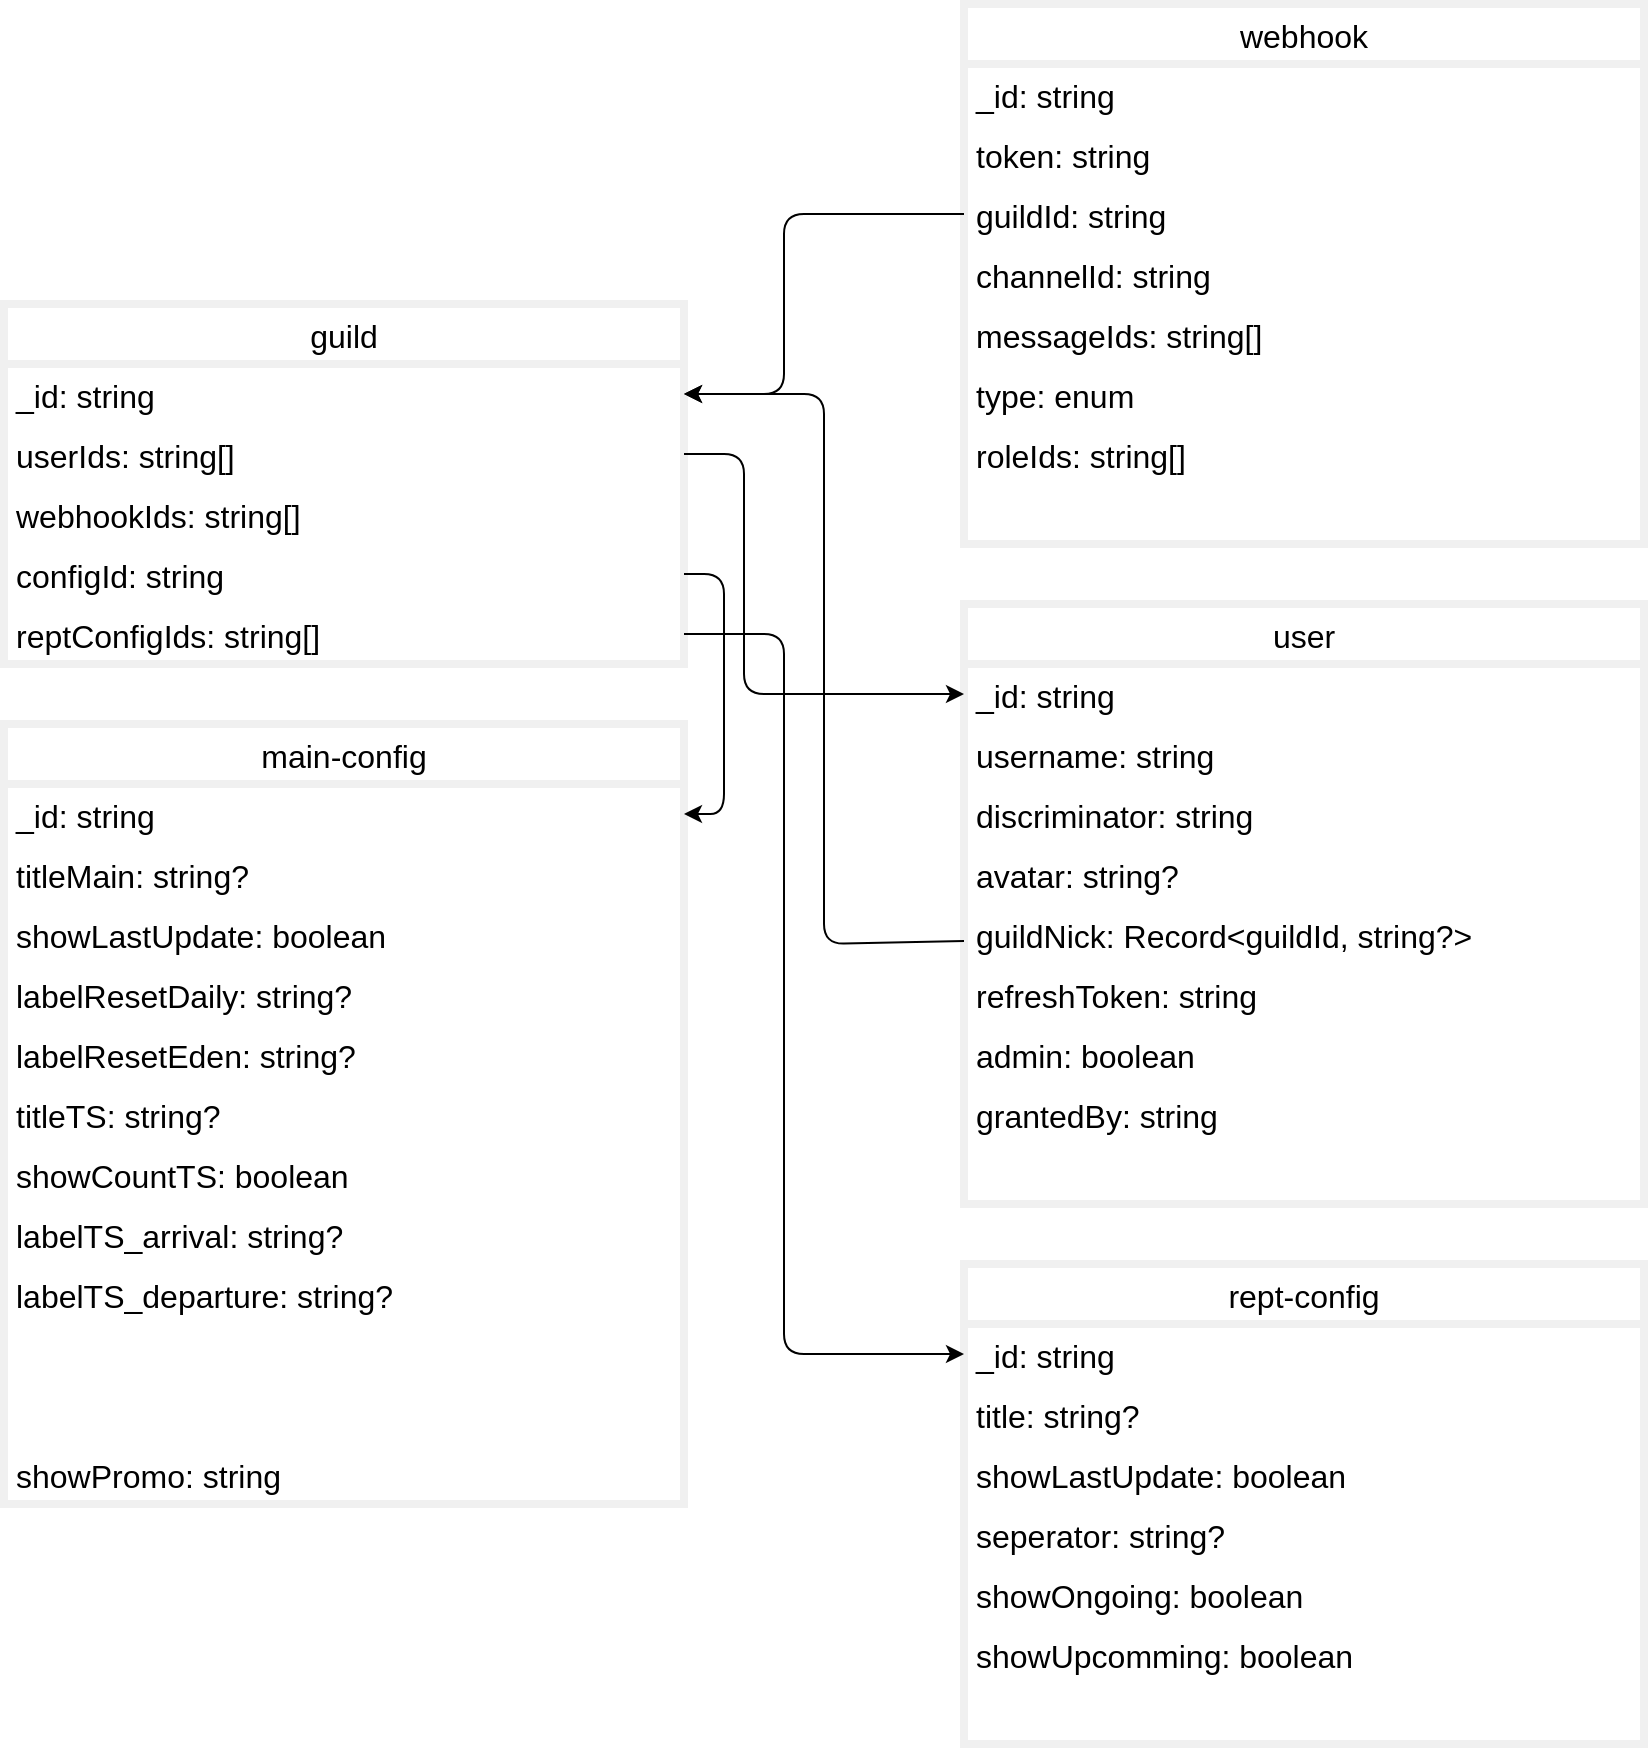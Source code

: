 <mxfile>
    <diagram id="b4qnzIteAh9iKF8IA0J6" name="Page-1">
        <mxGraphModel dx="1003" dy="693" grid="1" gridSize="10" guides="1" tooltips="1" connect="1" arrows="1" fold="1" page="1" pageScale="1" pageWidth="3300" pageHeight="4681" math="0" shadow="0">
            <root>
                <mxCell id="0"/>
                <mxCell id="1" parent="0"/>
                <mxCell id="4" value="guild" style="swimlane;fontStyle=0;childLayout=stackLayout;horizontal=1;startSize=30;horizontalStack=0;resizeParent=1;resizeParentMax=0;resizeLast=0;collapsible=1;marginBottom=0;strokeColor=#F0F0F0;strokeWidth=4;fillColor=none;fontSize=16;" vertex="1" parent="1">
                    <mxGeometry x="210" y="560" width="340" height="180" as="geometry"/>
                </mxCell>
                <mxCell id="5" value="_id: string" style="text;strokeColor=none;fillColor=none;align=left;verticalAlign=middle;spacingLeft=4;spacingRight=4;overflow=hidden;points=[[0,0.5],[1,0.5]];portConstraint=eastwest;rotatable=0;fontSize=16;" vertex="1" parent="4">
                    <mxGeometry y="30" width="340" height="30" as="geometry"/>
                </mxCell>
                <mxCell id="6" value="userIds: string[]" style="text;strokeColor=none;fillColor=none;align=left;verticalAlign=middle;spacingLeft=4;spacingRight=4;overflow=hidden;points=[[0,0.5],[1,0.5]];portConstraint=eastwest;rotatable=0;fontSize=16;" vertex="1" parent="4">
                    <mxGeometry y="60" width="340" height="30" as="geometry"/>
                </mxCell>
                <mxCell id="7" value="webhookIds: string[]" style="text;strokeColor=none;fillColor=none;align=left;verticalAlign=middle;spacingLeft=4;spacingRight=4;overflow=hidden;points=[[0,0.5],[1,0.5]];portConstraint=eastwest;rotatable=0;fontSize=16;" vertex="1" parent="4">
                    <mxGeometry y="90" width="340" height="30" as="geometry"/>
                </mxCell>
                <mxCell id="20" value="configId: string" style="text;strokeColor=none;fillColor=none;align=left;verticalAlign=middle;spacingLeft=4;spacingRight=4;overflow=hidden;points=[[0,0.5],[1,0.5]];portConstraint=eastwest;rotatable=0;fontSize=16;" vertex="1" parent="4">
                    <mxGeometry y="120" width="340" height="30" as="geometry"/>
                </mxCell>
                <mxCell id="80" value="reptConfigIds: string[]" style="text;strokeColor=none;fillColor=none;align=left;verticalAlign=middle;spacingLeft=4;spacingRight=4;overflow=hidden;points=[[0,0.5],[1,0.5]];portConstraint=eastwest;rotatable=0;fontSize=16;" vertex="1" parent="4">
                    <mxGeometry y="150" width="340" height="30" as="geometry"/>
                </mxCell>
                <mxCell id="22" value="user" style="swimlane;fontStyle=0;childLayout=stackLayout;horizontal=1;startSize=30;horizontalStack=0;resizeParent=1;resizeParentMax=0;resizeLast=0;collapsible=1;marginBottom=0;fontSize=16;strokeColor=#F0F0F0;strokeWidth=4;fillColor=none;" vertex="1" parent="1">
                    <mxGeometry x="690" y="710" width="340" height="300" as="geometry"/>
                </mxCell>
                <mxCell id="23" value="_id: string" style="text;strokeColor=none;fillColor=none;align=left;verticalAlign=middle;spacingLeft=4;spacingRight=4;overflow=hidden;points=[[0,0.5],[1,0.5]];portConstraint=eastwest;rotatable=0;fontSize=16;" vertex="1" parent="22">
                    <mxGeometry y="30" width="340" height="30" as="geometry"/>
                </mxCell>
                <mxCell id="24" value="username: string" style="text;strokeColor=none;fillColor=none;align=left;verticalAlign=middle;spacingLeft=4;spacingRight=4;overflow=hidden;points=[[0,0.5],[1,0.5]];portConstraint=eastwest;rotatable=0;fontSize=16;" vertex="1" parent="22">
                    <mxGeometry y="60" width="340" height="30" as="geometry"/>
                </mxCell>
                <mxCell id="25" value="discriminator: string" style="text;strokeColor=none;fillColor=none;align=left;verticalAlign=middle;spacingLeft=4;spacingRight=4;overflow=hidden;points=[[0,0.5],[1,0.5]];portConstraint=eastwest;rotatable=0;fontSize=16;" vertex="1" parent="22">
                    <mxGeometry y="90" width="340" height="30" as="geometry"/>
                </mxCell>
                <mxCell id="29" value="avatar: string?" style="text;strokeColor=none;fillColor=none;align=left;verticalAlign=middle;spacingLeft=4;spacingRight=4;overflow=hidden;points=[[0,0.5],[1,0.5]];portConstraint=eastwest;rotatable=0;fontSize=16;" vertex="1" parent="22">
                    <mxGeometry y="120" width="340" height="30" as="geometry"/>
                </mxCell>
                <mxCell id="28" value="guildNick: Record&lt;guildId, string?&gt;" style="text;strokeColor=none;fillColor=none;align=left;verticalAlign=middle;spacingLeft=4;spacingRight=4;overflow=hidden;points=[[0,0.5],[1,0.5]];portConstraint=eastwest;rotatable=0;fontSize=16;" vertex="1" parent="22">
                    <mxGeometry y="150" width="340" height="30" as="geometry"/>
                </mxCell>
                <mxCell id="27" value="refreshToken: string" style="text;strokeColor=none;fillColor=none;align=left;verticalAlign=middle;spacingLeft=4;spacingRight=4;overflow=hidden;points=[[0,0.5],[1,0.5]];portConstraint=eastwest;rotatable=0;fontSize=16;" vertex="1" parent="22">
                    <mxGeometry y="180" width="340" height="30" as="geometry"/>
                </mxCell>
                <mxCell id="30" value="admin: boolean" style="text;strokeColor=none;fillColor=none;align=left;verticalAlign=middle;spacingLeft=4;spacingRight=4;overflow=hidden;points=[[0,0.5],[1,0.5]];portConstraint=eastwest;rotatable=0;fontSize=16;" vertex="1" parent="22">
                    <mxGeometry y="210" width="340" height="30" as="geometry"/>
                </mxCell>
                <mxCell id="31" value="grantedBy: string" style="text;strokeColor=none;fillColor=none;align=left;verticalAlign=middle;spacingLeft=4;spacingRight=4;overflow=hidden;points=[[0,0.5],[1,0.5]];portConstraint=eastwest;rotatable=0;fontSize=16;" vertex="1" parent="22">
                    <mxGeometry y="240" width="340" height="30" as="geometry"/>
                </mxCell>
                <mxCell id="108" style="text;strokeColor=none;fillColor=none;align=left;verticalAlign=middle;spacingLeft=4;spacingRight=4;overflow=hidden;points=[[0,0.5],[1,0.5]];portConstraint=eastwest;rotatable=0;fontSize=16;" vertex="1" parent="22">
                    <mxGeometry y="270" width="340" height="30" as="geometry"/>
                </mxCell>
                <mxCell id="33" value="" style="edgeStyle=none;html=1;fontSize=16;" edge="1" parent="1" source="6" target="23">
                    <mxGeometry relative="1" as="geometry">
                        <Array as="points">
                            <mxPoint x="580" y="635"/>
                            <mxPoint x="580" y="755"/>
                        </Array>
                    </mxGeometry>
                </mxCell>
                <mxCell id="34" value="" style="edgeStyle=none;html=1;fontSize=16;" edge="1" parent="1" source="28" target="5">
                    <mxGeometry relative="1" as="geometry">
                        <Array as="points">
                            <mxPoint x="620" y="880"/>
                            <mxPoint x="620" y="605"/>
                        </Array>
                    </mxGeometry>
                </mxCell>
                <mxCell id="35" value="webhook" style="swimlane;fontStyle=0;childLayout=stackLayout;horizontal=1;startSize=30;horizontalStack=0;resizeParent=1;resizeParentMax=0;resizeLast=0;collapsible=1;marginBottom=0;fontSize=16;strokeColor=#F0F0F0;strokeWidth=4;fillColor=none;" vertex="1" parent="1">
                    <mxGeometry x="690" y="410" width="340" height="270" as="geometry"/>
                </mxCell>
                <mxCell id="36" value="_id: string" style="text;strokeColor=none;fillColor=none;align=left;verticalAlign=middle;spacingLeft=4;spacingRight=4;overflow=hidden;points=[[0,0.5],[1,0.5]];portConstraint=eastwest;rotatable=0;fontSize=16;" vertex="1" parent="35">
                    <mxGeometry y="30" width="340" height="30" as="geometry"/>
                </mxCell>
                <mxCell id="55" value="token: string" style="text;strokeColor=none;fillColor=none;align=left;verticalAlign=middle;spacingLeft=4;spacingRight=4;overflow=hidden;points=[[0,0.5],[1,0.5]];portConstraint=eastwest;rotatable=0;fontSize=16;" vertex="1" parent="35">
                    <mxGeometry y="60" width="340" height="30" as="geometry"/>
                </mxCell>
                <mxCell id="42" value="guildId: string" style="text;strokeColor=none;fillColor=none;align=left;verticalAlign=middle;spacingLeft=4;spacingRight=4;overflow=hidden;points=[[0,0.5],[1,0.5]];portConstraint=eastwest;rotatable=0;fontSize=16;" vertex="1" parent="35">
                    <mxGeometry y="90" width="340" height="30" as="geometry"/>
                </mxCell>
                <mxCell id="43" value="channelId: string" style="text;strokeColor=none;fillColor=none;align=left;verticalAlign=middle;spacingLeft=4;spacingRight=4;overflow=hidden;points=[[0,0.5],[1,0.5]];portConstraint=eastwest;rotatable=0;fontSize=16;" vertex="1" parent="35">
                    <mxGeometry y="120" width="340" height="30" as="geometry"/>
                </mxCell>
                <mxCell id="54" value="messageIds: string[]" style="text;strokeColor=none;fillColor=none;align=left;verticalAlign=middle;spacingLeft=4;spacingRight=4;overflow=hidden;points=[[0,0.5],[1,0.5]];portConstraint=eastwest;rotatable=0;fontSize=16;" vertex="1" parent="35">
                    <mxGeometry y="150" width="340" height="30" as="geometry"/>
                </mxCell>
                <mxCell id="53" value="type: enum" style="text;strokeColor=none;fillColor=none;align=left;verticalAlign=middle;spacingLeft=4;spacingRight=4;overflow=hidden;points=[[0,0.5],[1,0.5]];portConstraint=eastwest;rotatable=0;fontSize=16;" vertex="1" parent="35">
                    <mxGeometry y="180" width="340" height="30" as="geometry"/>
                </mxCell>
                <mxCell id="69" value="roleIds: string[]" style="text;strokeColor=none;fillColor=none;align=left;verticalAlign=middle;spacingLeft=4;spacingRight=4;overflow=hidden;points=[[0,0.5],[1,0.5]];portConstraint=eastwest;rotatable=0;fontSize=16;" vertex="1" parent="35">
                    <mxGeometry y="210" width="340" height="30" as="geometry"/>
                </mxCell>
                <mxCell id="52" style="text;strokeColor=none;fillColor=none;align=left;verticalAlign=middle;spacingLeft=4;spacingRight=4;overflow=hidden;points=[[0,0.5],[1,0.5]];portConstraint=eastwest;rotatable=0;fontSize=16;" vertex="1" parent="35">
                    <mxGeometry y="240" width="340" height="30" as="geometry"/>
                </mxCell>
                <mxCell id="51" value="" style="endArrow=classic;html=1;fontSize=16;" edge="1" parent="1" source="42" target="5">
                    <mxGeometry width="50" height="50" relative="1" as="geometry">
                        <mxPoint x="610" y="540" as="sourcePoint"/>
                        <mxPoint x="610" y="490" as="targetPoint"/>
                        <Array as="points">
                            <mxPoint x="600" y="515"/>
                            <mxPoint x="600" y="605"/>
                        </Array>
                    </mxGeometry>
                </mxCell>
                <mxCell id="71" value="main-config" style="swimlane;fontStyle=0;childLayout=stackLayout;horizontal=1;startSize=30;horizontalStack=0;resizeParent=1;resizeParentMax=0;resizeLast=0;collapsible=1;marginBottom=0;strokeColor=#F0F0F0;strokeWidth=4;fillColor=none;fontSize=16;" vertex="1" parent="1">
                    <mxGeometry x="210" y="770" width="340" height="390" as="geometry"/>
                </mxCell>
                <mxCell id="72" value="_id: string" style="text;strokeColor=none;fillColor=none;align=left;verticalAlign=middle;spacingLeft=4;spacingRight=4;overflow=hidden;points=[[0,0.5],[1,0.5]];portConstraint=eastwest;rotatable=0;fontSize=16;" vertex="1" parent="71">
                    <mxGeometry y="30" width="340" height="30" as="geometry"/>
                </mxCell>
                <mxCell id="75" value="titleMain: string?" style="text;strokeColor=none;fillColor=none;align=left;verticalAlign=middle;spacingLeft=4;spacingRight=4;overflow=hidden;points=[[0,0.5],[1,0.5]];portConstraint=eastwest;rotatable=0;fontSize=16;" vertex="1" parent="71">
                    <mxGeometry y="60" width="340" height="30" as="geometry"/>
                </mxCell>
                <mxCell id="88" value="showLastUpdate: boolean" style="text;strokeColor=none;fillColor=none;align=left;verticalAlign=middle;spacingLeft=4;spacingRight=4;overflow=hidden;points=[[0,0.5],[1,0.5]];portConstraint=eastwest;rotatable=0;fontSize=16;" vertex="1" parent="71">
                    <mxGeometry y="90" width="340" height="30" as="geometry"/>
                </mxCell>
                <mxCell id="87" value="labelResetDaily: string?" style="text;strokeColor=none;fillColor=none;align=left;verticalAlign=middle;spacingLeft=4;spacingRight=4;overflow=hidden;points=[[0,0.5],[1,0.5]];portConstraint=eastwest;rotatable=0;fontSize=16;" vertex="1" parent="71">
                    <mxGeometry y="120" width="340" height="30" as="geometry"/>
                </mxCell>
                <mxCell id="86" value="labelResetEden: string?" style="text;strokeColor=none;fillColor=none;align=left;verticalAlign=middle;spacingLeft=4;spacingRight=4;overflow=hidden;points=[[0,0.5],[1,0.5]];portConstraint=eastwest;rotatable=0;fontSize=16;" vertex="1" parent="71">
                    <mxGeometry y="150" width="340" height="30" as="geometry"/>
                </mxCell>
                <mxCell id="85" value="titleTS: string?" style="text;strokeColor=none;fillColor=none;align=left;verticalAlign=middle;spacingLeft=4;spacingRight=4;overflow=hidden;points=[[0,0.5],[1,0.5]];portConstraint=eastwest;rotatable=0;fontSize=16;" vertex="1" parent="71">
                    <mxGeometry y="180" width="340" height="30" as="geometry"/>
                </mxCell>
                <mxCell id="84" value="showCountTS: boolean" style="text;strokeColor=none;fillColor=none;align=left;verticalAlign=middle;spacingLeft=4;spacingRight=4;overflow=hidden;points=[[0,0.5],[1,0.5]];portConstraint=eastwest;rotatable=0;fontSize=16;" vertex="1" parent="71">
                    <mxGeometry y="210" width="340" height="30" as="geometry"/>
                </mxCell>
                <mxCell id="83" value="labelTS_arrival: string?" style="text;strokeColor=none;fillColor=none;align=left;verticalAlign=middle;spacingLeft=4;spacingRight=4;overflow=hidden;points=[[0,0.5],[1,0.5]];portConstraint=eastwest;rotatable=0;fontSize=16;" vertex="1" parent="71">
                    <mxGeometry y="240" width="340" height="30" as="geometry"/>
                </mxCell>
                <mxCell id="82" value="labelTS_departure: string?" style="text;strokeColor=none;fillColor=none;align=left;verticalAlign=middle;spacingLeft=4;spacingRight=4;overflow=hidden;points=[[0,0.5],[1,0.5]];portConstraint=eastwest;rotatable=0;fontSize=16;" vertex="1" parent="71">
                    <mxGeometry y="270" width="340" height="30" as="geometry"/>
                </mxCell>
                <mxCell id="76" style="text;strokeColor=none;fillColor=none;align=left;verticalAlign=middle;spacingLeft=4;spacingRight=4;overflow=hidden;points=[[0,0.5],[1,0.5]];portConstraint=eastwest;rotatable=0;fontSize=16;" vertex="1" parent="71">
                    <mxGeometry y="300" width="340" height="30" as="geometry"/>
                </mxCell>
                <mxCell id="89" style="text;strokeColor=none;fillColor=none;align=left;verticalAlign=middle;spacingLeft=4;spacingRight=4;overflow=hidden;points=[[0,0.5],[1,0.5]];portConstraint=eastwest;rotatable=0;fontSize=16;" vertex="1" parent="71">
                    <mxGeometry y="330" width="340" height="30" as="geometry"/>
                </mxCell>
                <mxCell id="90" value="showPromo: string" style="text;strokeColor=none;fillColor=none;align=left;verticalAlign=middle;spacingLeft=4;spacingRight=4;overflow=hidden;points=[[0,0.5],[1,0.5]];portConstraint=eastwest;rotatable=0;fontSize=16;" vertex="1" parent="71">
                    <mxGeometry y="360" width="340" height="30" as="geometry"/>
                </mxCell>
                <mxCell id="91" style="edgeStyle=none;html=1;fontSize=16;" edge="1" parent="1" source="20" target="72">
                    <mxGeometry relative="1" as="geometry">
                        <Array as="points">
                            <mxPoint x="570" y="695"/>
                            <mxPoint x="570" y="815"/>
                        </Array>
                    </mxGeometry>
                </mxCell>
                <mxCell id="93" value="rept-config" style="swimlane;fontStyle=0;childLayout=stackLayout;horizontal=1;startSize=30;horizontalStack=0;resizeParent=1;resizeParentMax=0;resizeLast=0;collapsible=1;marginBottom=0;strokeColor=#F0F0F0;strokeWidth=4;fillColor=none;fontSize=16;" vertex="1" parent="1">
                    <mxGeometry x="690" y="1040" width="340" height="240" as="geometry"/>
                </mxCell>
                <mxCell id="94" value="_id: string" style="text;strokeColor=none;fillColor=none;align=left;verticalAlign=middle;spacingLeft=4;spacingRight=4;overflow=hidden;points=[[0,0.5],[1,0.5]];portConstraint=eastwest;rotatable=0;fontSize=16;" vertex="1" parent="93">
                    <mxGeometry y="30" width="340" height="30" as="geometry"/>
                </mxCell>
                <mxCell id="105" value="title: string?" style="text;strokeColor=none;fillColor=none;align=left;verticalAlign=middle;spacingLeft=4;spacingRight=4;overflow=hidden;points=[[0,0.5],[1,0.5]];portConstraint=eastwest;rotatable=0;fontSize=16;" vertex="1" parent="93">
                    <mxGeometry y="60" width="340" height="30" as="geometry"/>
                </mxCell>
                <mxCell id="101" value="showLastUpdate: boolean" style="text;strokeColor=none;fillColor=none;align=left;verticalAlign=middle;spacingLeft=4;spacingRight=4;overflow=hidden;points=[[0,0.5],[1,0.5]];portConstraint=eastwest;rotatable=0;fontSize=16;" vertex="1" parent="93">
                    <mxGeometry y="90" width="340" height="30" as="geometry"/>
                </mxCell>
                <mxCell id="104" value="seperator: string?" style="text;strokeColor=none;fillColor=none;align=left;verticalAlign=middle;spacingLeft=4;spacingRight=4;overflow=hidden;points=[[0,0.5],[1,0.5]];portConstraint=eastwest;rotatable=0;fontSize=16;" vertex="1" parent="93">
                    <mxGeometry y="120" width="340" height="30" as="geometry"/>
                </mxCell>
                <mxCell id="103" value="showOngoing: boolean" style="text;strokeColor=none;fillColor=none;align=left;verticalAlign=middle;spacingLeft=4;spacingRight=4;overflow=hidden;points=[[0,0.5],[1,0.5]];portConstraint=eastwest;rotatable=0;fontSize=16;" vertex="1" parent="93">
                    <mxGeometry y="150" width="340" height="30" as="geometry"/>
                </mxCell>
                <mxCell id="102" value="showUpcomming: boolean" style="text;strokeColor=none;fillColor=none;align=left;verticalAlign=middle;spacingLeft=4;spacingRight=4;overflow=hidden;points=[[0,0.5],[1,0.5]];portConstraint=eastwest;rotatable=0;fontSize=16;" vertex="1" parent="93">
                    <mxGeometry y="180" width="340" height="30" as="geometry"/>
                </mxCell>
                <mxCell id="100" style="text;strokeColor=none;fillColor=none;align=left;verticalAlign=middle;spacingLeft=4;spacingRight=4;overflow=hidden;points=[[0,0.5],[1,0.5]];portConstraint=eastwest;rotatable=0;fontSize=16;" vertex="1" parent="93">
                    <mxGeometry y="210" width="340" height="30" as="geometry"/>
                </mxCell>
                <mxCell id="107" style="edgeStyle=none;html=1;fontSize=16;" edge="1" parent="1" source="80" target="94">
                    <mxGeometry relative="1" as="geometry">
                        <Array as="points">
                            <mxPoint x="600" y="725"/>
                            <mxPoint x="600" y="1085"/>
                        </Array>
                    </mxGeometry>
                </mxCell>
            </root>
        </mxGraphModel>
    </diagram>
</mxfile>